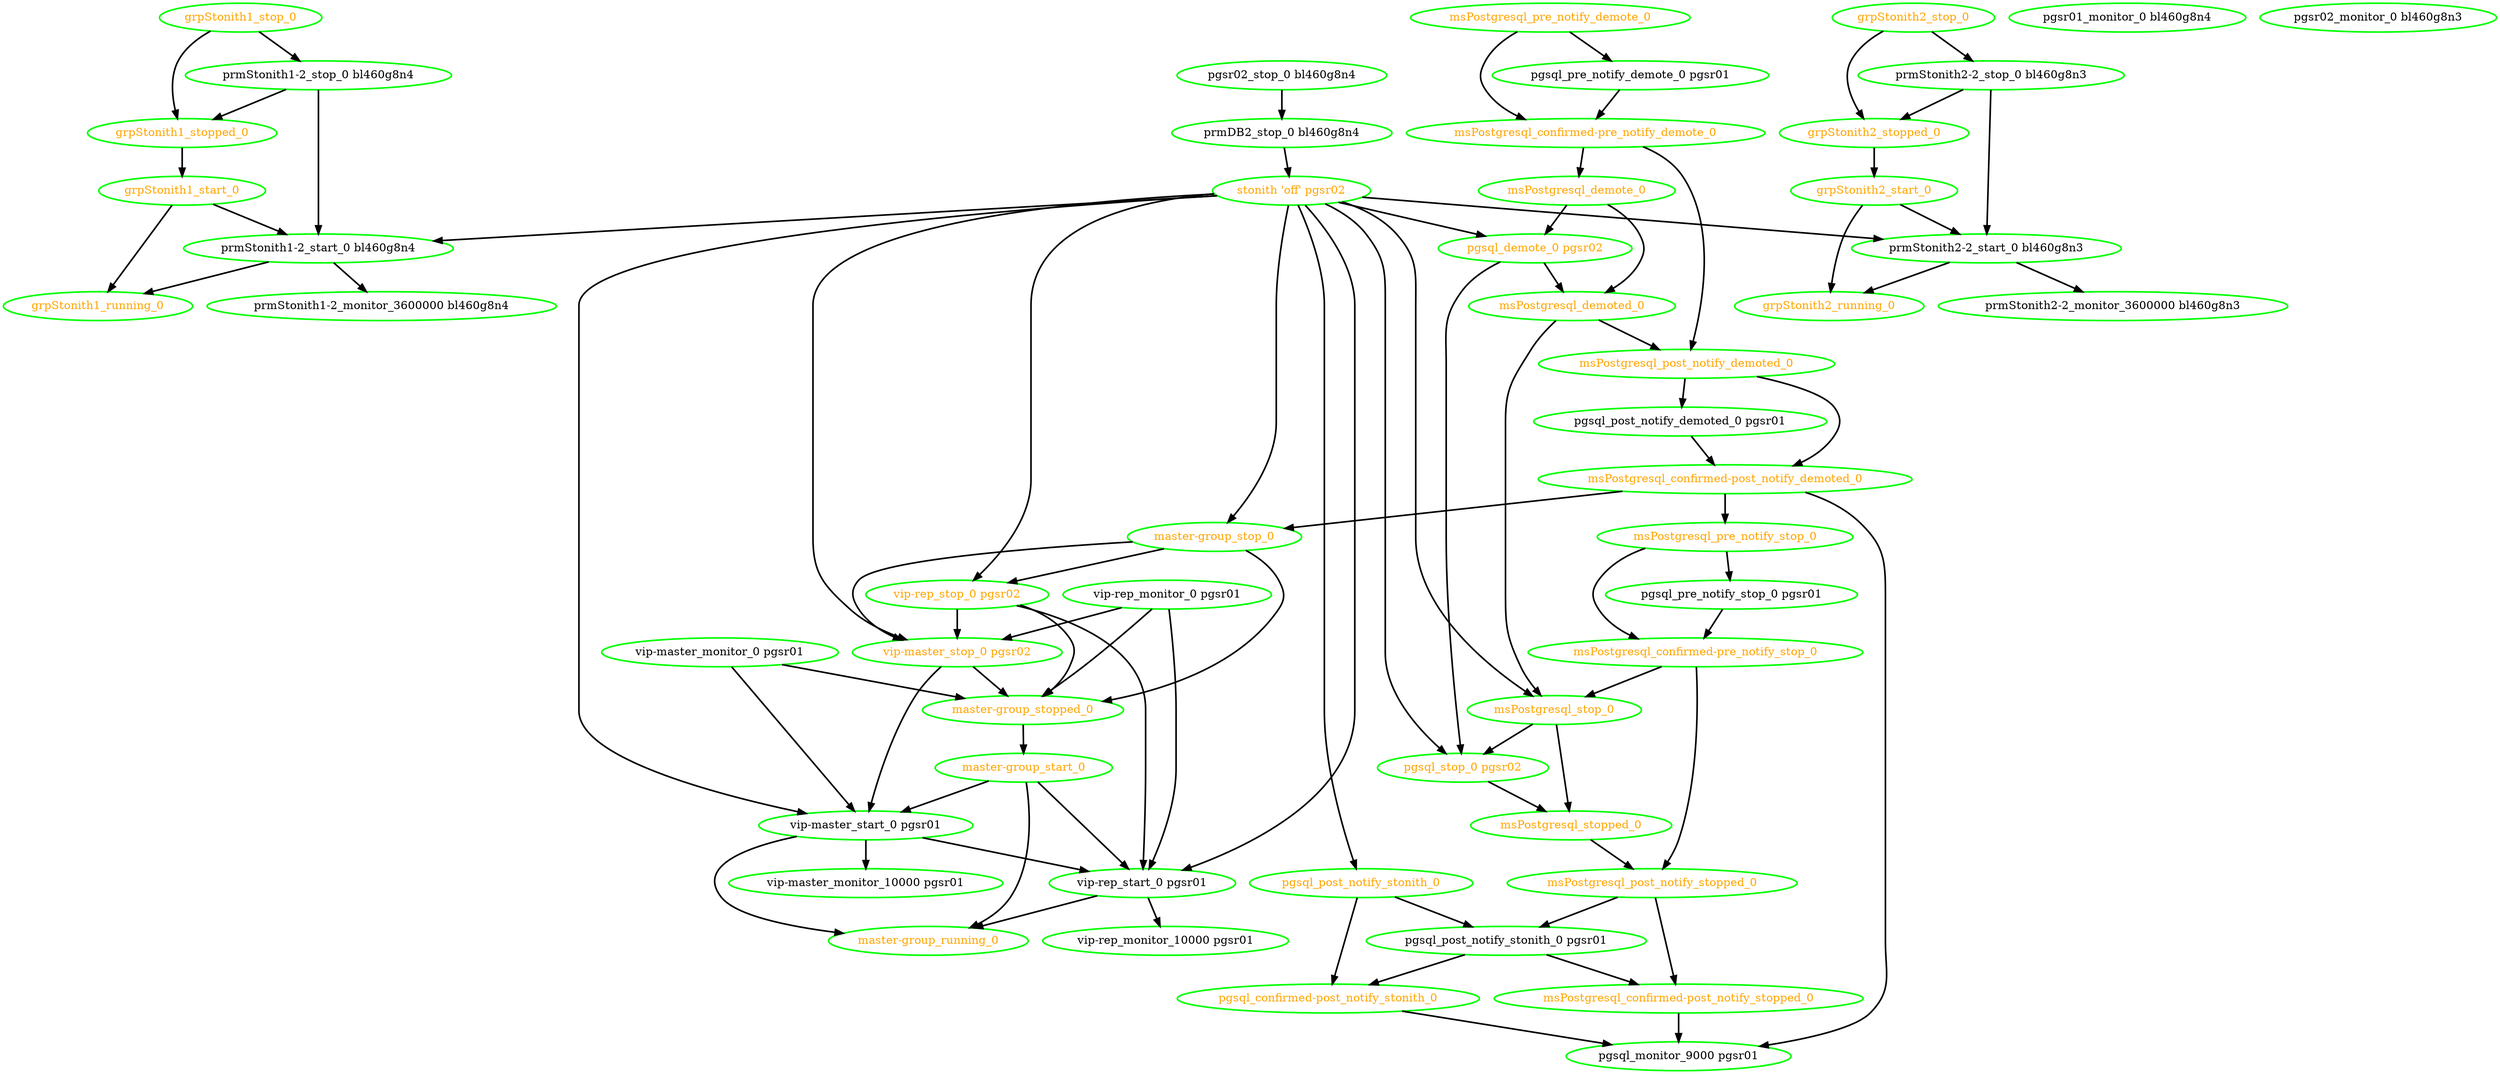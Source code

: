  digraph "g" {
"grpStonith1_running_0" [ style=bold color="green" fontcolor="orange"]
"grpStonith1_start_0" -> "grpStonith1_running_0" [ style = bold]
"grpStonith1_start_0" -> "prmStonith1-2_start_0 bl460g8n4" [ style = bold]
"grpStonith1_start_0" [ style=bold color="green" fontcolor="orange"]
"grpStonith1_stop_0" -> "grpStonith1_stopped_0" [ style = bold]
"grpStonith1_stop_0" -> "prmStonith1-2_stop_0 bl460g8n4" [ style = bold]
"grpStonith1_stop_0" [ style=bold color="green" fontcolor="orange"]
"grpStonith1_stopped_0" -> "grpStonith1_start_0" [ style = bold]
"grpStonith1_stopped_0" [ style=bold color="green" fontcolor="orange"]
"grpStonith2_running_0" [ style=bold color="green" fontcolor="orange"]
"grpStonith2_start_0" -> "grpStonith2_running_0" [ style = bold]
"grpStonith2_start_0" -> "prmStonith2-2_start_0 bl460g8n3" [ style = bold]
"grpStonith2_start_0" [ style=bold color="green" fontcolor="orange"]
"grpStonith2_stop_0" -> "grpStonith2_stopped_0" [ style = bold]
"grpStonith2_stop_0" -> "prmStonith2-2_stop_0 bl460g8n3" [ style = bold]
"grpStonith2_stop_0" [ style=bold color="green" fontcolor="orange"]
"grpStonith2_stopped_0" -> "grpStonith2_start_0" [ style = bold]
"grpStonith2_stopped_0" [ style=bold color="green" fontcolor="orange"]
"master-group_running_0" [ style=bold color="green" fontcolor="orange"]
"master-group_start_0" -> "master-group_running_0" [ style = bold]
"master-group_start_0" -> "vip-master_start_0 pgsr01" [ style = bold]
"master-group_start_0" -> "vip-rep_start_0 pgsr01" [ style = bold]
"master-group_start_0" [ style=bold color="green" fontcolor="orange"]
"master-group_stop_0" -> "master-group_stopped_0" [ style = bold]
"master-group_stop_0" -> "vip-master_stop_0 pgsr02" [ style = bold]
"master-group_stop_0" -> "vip-rep_stop_0 pgsr02" [ style = bold]
"master-group_stop_0" [ style=bold color="green" fontcolor="orange"]
"master-group_stopped_0" -> "master-group_start_0" [ style = bold]
"master-group_stopped_0" [ style=bold color="green" fontcolor="orange"]
"msPostgresql_confirmed-post_notify_demoted_0" -> "master-group_stop_0" [ style = bold]
"msPostgresql_confirmed-post_notify_demoted_0" -> "msPostgresql_pre_notify_stop_0" [ style = bold]
"msPostgresql_confirmed-post_notify_demoted_0" -> "pgsql_monitor_9000 pgsr01" [ style = bold]
"msPostgresql_confirmed-post_notify_demoted_0" [ style=bold color="green" fontcolor="orange"]
"msPostgresql_confirmed-post_notify_stopped_0" -> "pgsql_monitor_9000 pgsr01" [ style = bold]
"msPostgresql_confirmed-post_notify_stopped_0" [ style=bold color="green" fontcolor="orange"]
"msPostgresql_confirmed-pre_notify_demote_0" -> "msPostgresql_demote_0" [ style = bold]
"msPostgresql_confirmed-pre_notify_demote_0" -> "msPostgresql_post_notify_demoted_0" [ style = bold]
"msPostgresql_confirmed-pre_notify_demote_0" [ style=bold color="green" fontcolor="orange"]
"msPostgresql_confirmed-pre_notify_stop_0" -> "msPostgresql_post_notify_stopped_0" [ style = bold]
"msPostgresql_confirmed-pre_notify_stop_0" -> "msPostgresql_stop_0" [ style = bold]
"msPostgresql_confirmed-pre_notify_stop_0" [ style=bold color="green" fontcolor="orange"]
"msPostgresql_demote_0" -> "msPostgresql_demoted_0" [ style = bold]
"msPostgresql_demote_0" -> "pgsql_demote_0 pgsr02" [ style = bold]
"msPostgresql_demote_0" [ style=bold color="green" fontcolor="orange"]
"msPostgresql_demoted_0" -> "msPostgresql_post_notify_demoted_0" [ style = bold]
"msPostgresql_demoted_0" -> "msPostgresql_stop_0" [ style = bold]
"msPostgresql_demoted_0" [ style=bold color="green" fontcolor="orange"]
"msPostgresql_post_notify_demoted_0" -> "msPostgresql_confirmed-post_notify_demoted_0" [ style = bold]
"msPostgresql_post_notify_demoted_0" -> "pgsql_post_notify_demoted_0 pgsr01" [ style = bold]
"msPostgresql_post_notify_demoted_0" [ style=bold color="green" fontcolor="orange"]
"msPostgresql_post_notify_stopped_0" -> "msPostgresql_confirmed-post_notify_stopped_0" [ style = bold]
"msPostgresql_post_notify_stopped_0" -> "pgsql_post_notify_stonith_0 pgsr01" [ style = bold]
"msPostgresql_post_notify_stopped_0" [ style=bold color="green" fontcolor="orange"]
"msPostgresql_pre_notify_demote_0" -> "msPostgresql_confirmed-pre_notify_demote_0" [ style = bold]
"msPostgresql_pre_notify_demote_0" -> "pgsql_pre_notify_demote_0 pgsr01" [ style = bold]
"msPostgresql_pre_notify_demote_0" [ style=bold color="green" fontcolor="orange"]
"msPostgresql_pre_notify_stop_0" -> "msPostgresql_confirmed-pre_notify_stop_0" [ style = bold]
"msPostgresql_pre_notify_stop_0" -> "pgsql_pre_notify_stop_0 pgsr01" [ style = bold]
"msPostgresql_pre_notify_stop_0" [ style=bold color="green" fontcolor="orange"]
"msPostgresql_stop_0" -> "msPostgresql_stopped_0" [ style = bold]
"msPostgresql_stop_0" -> "pgsql_stop_0 pgsr02" [ style = bold]
"msPostgresql_stop_0" [ style=bold color="green" fontcolor="orange"]
"msPostgresql_stopped_0" -> "msPostgresql_post_notify_stopped_0" [ style = bold]
"msPostgresql_stopped_0" [ style=bold color="green" fontcolor="orange"]
"pgsql_confirmed-post_notify_stonith_0" -> "pgsql_monitor_9000 pgsr01" [ style = bold]
"pgsql_confirmed-post_notify_stonith_0" [ style=bold color="green" fontcolor="orange"]
"pgsql_demote_0 pgsr02" -> "msPostgresql_demoted_0" [ style = bold]
"pgsql_demote_0 pgsr02" -> "pgsql_stop_0 pgsr02" [ style = bold]
"pgsql_demote_0 pgsr02" [ style=bold color="green" fontcolor="orange"]
"pgsql_monitor_9000 pgsr01" [ style=bold color="green" fontcolor="black"]
"pgsql_post_notify_demoted_0 pgsr01" -> "msPostgresql_confirmed-post_notify_demoted_0" [ style = bold]
"pgsql_post_notify_demoted_0 pgsr01" [ style=bold color="green" fontcolor="black"]
"pgsql_post_notify_stonith_0 pgsr01" -> "msPostgresql_confirmed-post_notify_stopped_0" [ style = bold]
"pgsql_post_notify_stonith_0 pgsr01" -> "pgsql_confirmed-post_notify_stonith_0" [ style = bold]
"pgsql_post_notify_stonith_0 pgsr01" [ style=bold color="green" fontcolor="black"]
"pgsql_post_notify_stonith_0" -> "pgsql_confirmed-post_notify_stonith_0" [ style = bold]
"pgsql_post_notify_stonith_0" -> "pgsql_post_notify_stonith_0 pgsr01" [ style = bold]
"pgsql_post_notify_stonith_0" [ style=bold color="green" fontcolor="orange"]
"pgsql_pre_notify_demote_0 pgsr01" -> "msPostgresql_confirmed-pre_notify_demote_0" [ style = bold]
"pgsql_pre_notify_demote_0 pgsr01" [ style=bold color="green" fontcolor="black"]
"pgsql_pre_notify_stop_0 pgsr01" -> "msPostgresql_confirmed-pre_notify_stop_0" [ style = bold]
"pgsql_pre_notify_stop_0 pgsr01" [ style=bold color="green" fontcolor="black"]
"pgsql_stop_0 pgsr02" -> "msPostgresql_stopped_0" [ style = bold]
"pgsql_stop_0 pgsr02" [ style=bold color="green" fontcolor="orange"]
"pgsr01_monitor_0 bl460g8n4" [ style=bold color="green" fontcolor="black"]
"pgsr02_monitor_0 bl460g8n3" [ style=bold color="green" fontcolor="black"]
"pgsr02_stop_0 bl460g8n4" -> "prmDB2_stop_0 bl460g8n4" [ style = bold]
"pgsr02_stop_0 bl460g8n4" [ style=bold color="green" fontcolor="black"]
"prmDB2_stop_0 bl460g8n4" -> "stonith 'off' pgsr02" [ style = bold]
"prmDB2_stop_0 bl460g8n4" [ style=bold color="green" fontcolor="black"]
"prmStonith1-2_monitor_3600000 bl460g8n4" [ style=bold color="green" fontcolor="black"]
"prmStonith1-2_start_0 bl460g8n4" -> "grpStonith1_running_0" [ style = bold]
"prmStonith1-2_start_0 bl460g8n4" -> "prmStonith1-2_monitor_3600000 bl460g8n4" [ style = bold]
"prmStonith1-2_start_0 bl460g8n4" [ style=bold color="green" fontcolor="black"]
"prmStonith1-2_stop_0 bl460g8n4" -> "grpStonith1_stopped_0" [ style = bold]
"prmStonith1-2_stop_0 bl460g8n4" -> "prmStonith1-2_start_0 bl460g8n4" [ style = bold]
"prmStonith1-2_stop_0 bl460g8n4" [ style=bold color="green" fontcolor="black"]
"prmStonith2-2_monitor_3600000 bl460g8n3" [ style=bold color="green" fontcolor="black"]
"prmStonith2-2_start_0 bl460g8n3" -> "grpStonith2_running_0" [ style = bold]
"prmStonith2-2_start_0 bl460g8n3" -> "prmStonith2-2_monitor_3600000 bl460g8n3" [ style = bold]
"prmStonith2-2_start_0 bl460g8n3" [ style=bold color="green" fontcolor="black"]
"prmStonith2-2_stop_0 bl460g8n3" -> "grpStonith2_stopped_0" [ style = bold]
"prmStonith2-2_stop_0 bl460g8n3" -> "prmStonith2-2_start_0 bl460g8n3" [ style = bold]
"prmStonith2-2_stop_0 bl460g8n3" [ style=bold color="green" fontcolor="black"]
"stonith 'off' pgsr02" -> "master-group_stop_0" [ style = bold]
"stonith 'off' pgsr02" -> "msPostgresql_stop_0" [ style = bold]
"stonith 'off' pgsr02" -> "pgsql_demote_0 pgsr02" [ style = bold]
"stonith 'off' pgsr02" -> "pgsql_post_notify_stonith_0" [ style = bold]
"stonith 'off' pgsr02" -> "pgsql_stop_0 pgsr02" [ style = bold]
"stonith 'off' pgsr02" -> "prmStonith1-2_start_0 bl460g8n4" [ style = bold]
"stonith 'off' pgsr02" -> "prmStonith2-2_start_0 bl460g8n3" [ style = bold]
"stonith 'off' pgsr02" -> "vip-master_start_0 pgsr01" [ style = bold]
"stonith 'off' pgsr02" -> "vip-master_stop_0 pgsr02" [ style = bold]
"stonith 'off' pgsr02" -> "vip-rep_start_0 pgsr01" [ style = bold]
"stonith 'off' pgsr02" -> "vip-rep_stop_0 pgsr02" [ style = bold]
"stonith 'off' pgsr02" [ style=bold color="green" fontcolor="orange"]
"vip-master_monitor_0 pgsr01" -> "master-group_stopped_0" [ style = bold]
"vip-master_monitor_0 pgsr01" -> "vip-master_start_0 pgsr01" [ style = bold]
"vip-master_monitor_0 pgsr01" [ style=bold color="green" fontcolor="black"]
"vip-master_monitor_10000 pgsr01" [ style=bold color="green" fontcolor="black"]
"vip-master_start_0 pgsr01" -> "master-group_running_0" [ style = bold]
"vip-master_start_0 pgsr01" -> "vip-master_monitor_10000 pgsr01" [ style = bold]
"vip-master_start_0 pgsr01" -> "vip-rep_start_0 pgsr01" [ style = bold]
"vip-master_start_0 pgsr01" [ style=bold color="green" fontcolor="black"]
"vip-master_stop_0 pgsr02" -> "master-group_stopped_0" [ style = bold]
"vip-master_stop_0 pgsr02" -> "vip-master_start_0 pgsr01" [ style = bold]
"vip-master_stop_0 pgsr02" [ style=bold color="green" fontcolor="orange"]
"vip-rep_monitor_0 pgsr01" -> "master-group_stopped_0" [ style = bold]
"vip-rep_monitor_0 pgsr01" -> "vip-master_stop_0 pgsr02" [ style = bold]
"vip-rep_monitor_0 pgsr01" -> "vip-rep_start_0 pgsr01" [ style = bold]
"vip-rep_monitor_0 pgsr01" [ style=bold color="green" fontcolor="black"]
"vip-rep_monitor_10000 pgsr01" [ style=bold color="green" fontcolor="black"]
"vip-rep_start_0 pgsr01" -> "master-group_running_0" [ style = bold]
"vip-rep_start_0 pgsr01" -> "vip-rep_monitor_10000 pgsr01" [ style = bold]
"vip-rep_start_0 pgsr01" [ style=bold color="green" fontcolor="black"]
"vip-rep_stop_0 pgsr02" -> "master-group_stopped_0" [ style = bold]
"vip-rep_stop_0 pgsr02" -> "vip-master_stop_0 pgsr02" [ style = bold]
"vip-rep_stop_0 pgsr02" -> "vip-rep_start_0 pgsr01" [ style = bold]
"vip-rep_stop_0 pgsr02" [ style=bold color="green" fontcolor="orange"]
}
